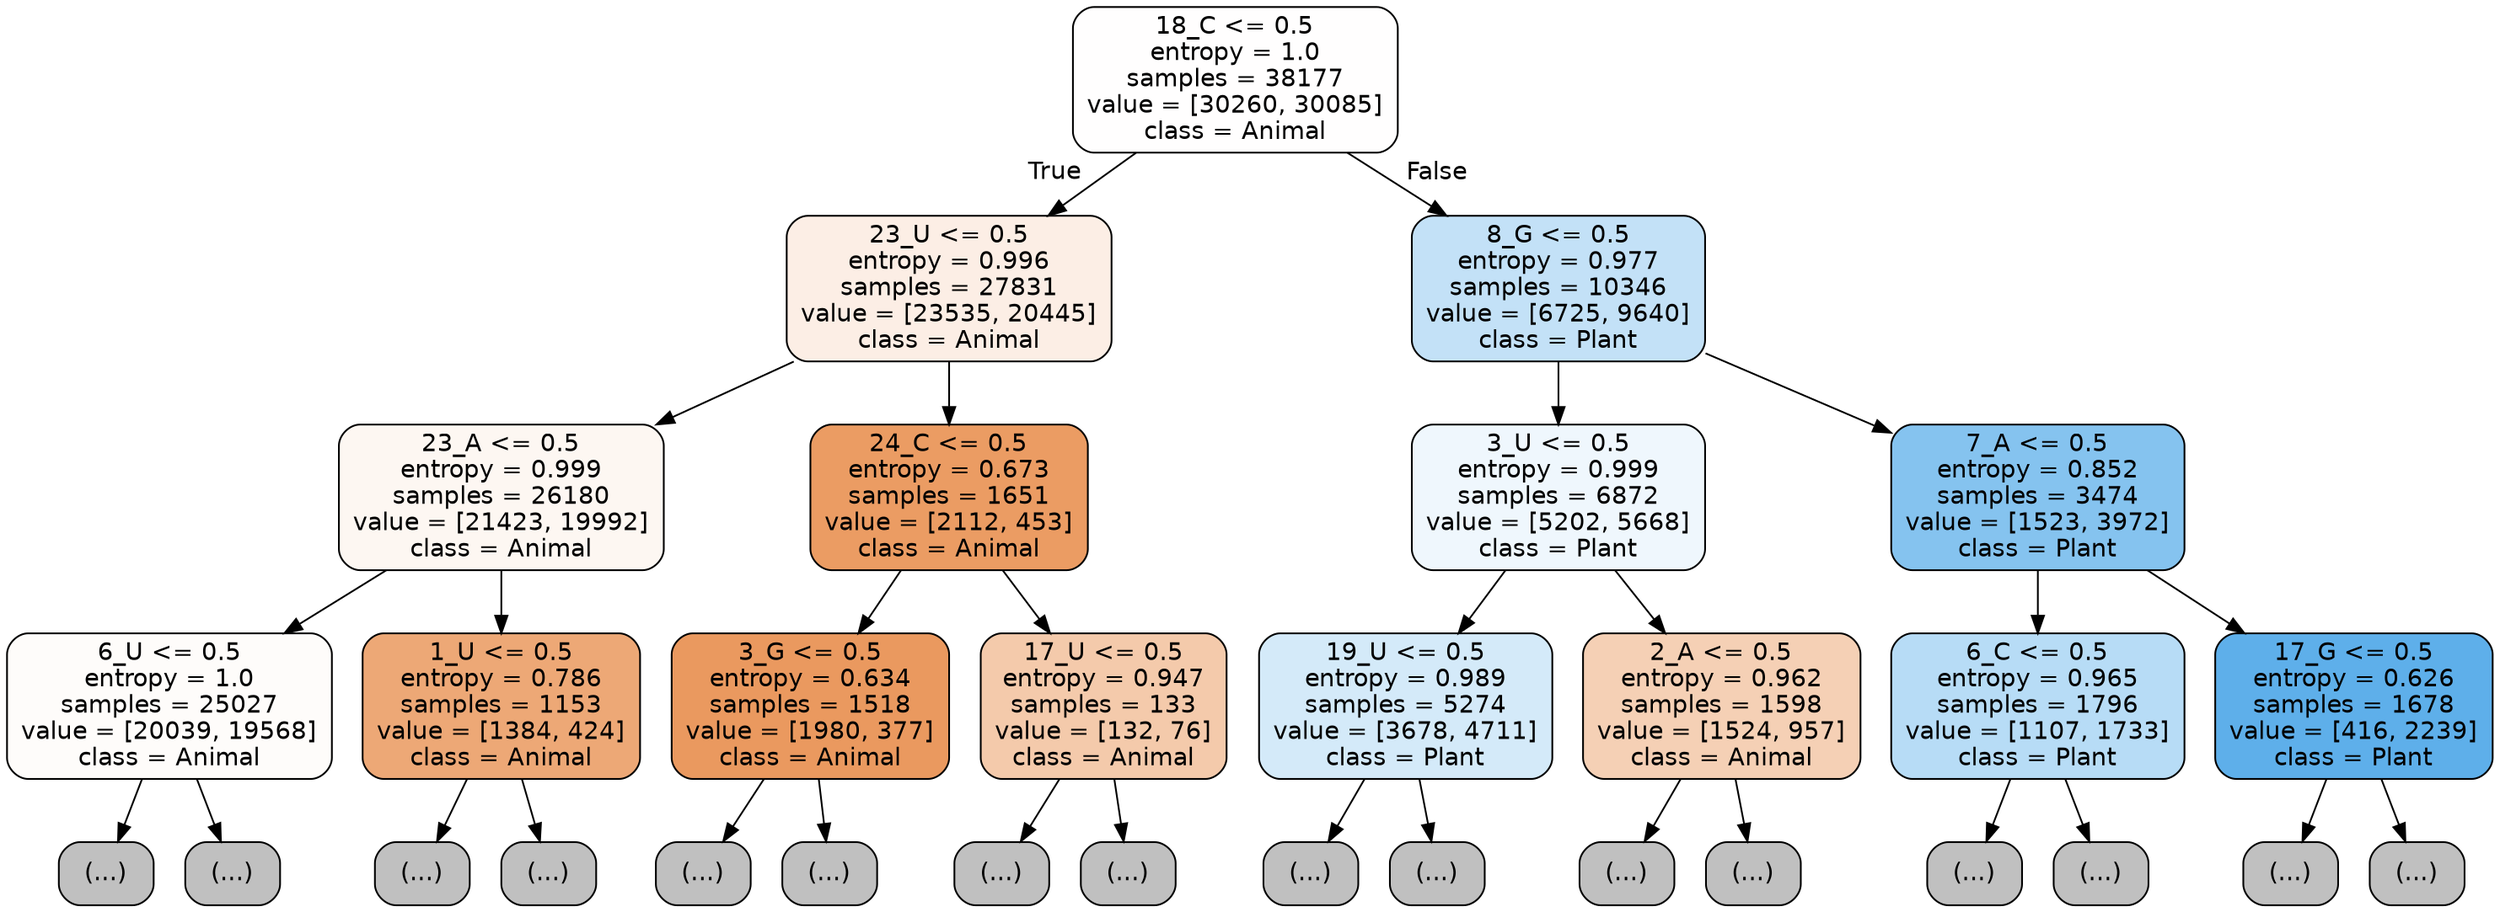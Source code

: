 digraph Tree {
node [shape=box, style="filled, rounded", color="black", fontname="helvetica"] ;
edge [fontname="helvetica"] ;
0 [label="18_C <= 0.5\nentropy = 1.0\nsamples = 38177\nvalue = [30260, 30085]\nclass = Animal", fillcolor="#fffefe"] ;
1 [label="23_U <= 0.5\nentropy = 0.996\nsamples = 27831\nvalue = [23535, 20445]\nclass = Animal", fillcolor="#fceee5"] ;
0 -> 1 [labeldistance=2.5, labelangle=45, headlabel="True"] ;
2 [label="23_A <= 0.5\nentropy = 0.999\nsamples = 26180\nvalue = [21423, 19992]\nclass = Animal", fillcolor="#fdf7f2"] ;
1 -> 2 ;
3 [label="6_U <= 0.5\nentropy = 1.0\nsamples = 25027\nvalue = [20039, 19568]\nclass = Animal", fillcolor="#fefcfa"] ;
2 -> 3 ;
4 [label="(...)", fillcolor="#C0C0C0"] ;
3 -> 4 ;
8647 [label="(...)", fillcolor="#C0C0C0"] ;
3 -> 8647 ;
11778 [label="1_U <= 0.5\nentropy = 0.786\nsamples = 1153\nvalue = [1384, 424]\nclass = Animal", fillcolor="#eda876"] ;
2 -> 11778 ;
11779 [label="(...)", fillcolor="#C0C0C0"] ;
11778 -> 11779 ;
12104 [label="(...)", fillcolor="#C0C0C0"] ;
11778 -> 12104 ;
12371 [label="24_C <= 0.5\nentropy = 0.673\nsamples = 1651\nvalue = [2112, 453]\nclass = Animal", fillcolor="#eb9c63"] ;
1 -> 12371 ;
12372 [label="3_G <= 0.5\nentropy = 0.634\nsamples = 1518\nvalue = [1980, 377]\nclass = Animal", fillcolor="#ea995f"] ;
12371 -> 12372 ;
12373 [label="(...)", fillcolor="#C0C0C0"] ;
12372 -> 12373 ;
12768 [label="(...)", fillcolor="#C0C0C0"] ;
12372 -> 12768 ;
12907 [label="17_U <= 0.5\nentropy = 0.947\nsamples = 133\nvalue = [132, 76]\nclass = Animal", fillcolor="#f4caab"] ;
12371 -> 12907 ;
12908 [label="(...)", fillcolor="#C0C0C0"] ;
12907 -> 12908 ;
12971 [label="(...)", fillcolor="#C0C0C0"] ;
12907 -> 12971 ;
12982 [label="8_G <= 0.5\nentropy = 0.977\nsamples = 10346\nvalue = [6725, 9640]\nclass = Plant", fillcolor="#c3e1f7"] ;
0 -> 12982 [labeldistance=2.5, labelangle=-45, headlabel="False"] ;
12983 [label="3_U <= 0.5\nentropy = 0.999\nsamples = 6872\nvalue = [5202, 5668]\nclass = Plant", fillcolor="#eff7fd"] ;
12982 -> 12983 ;
12984 [label="19_U <= 0.5\nentropy = 0.989\nsamples = 5274\nvalue = [3678, 4711]\nclass = Plant", fillcolor="#d4eaf9"] ;
12983 -> 12984 ;
12985 [label="(...)", fillcolor="#C0C0C0"] ;
12984 -> 12985 ;
14414 [label="(...)", fillcolor="#C0C0C0"] ;
12984 -> 14414 ;
14971 [label="2_A <= 0.5\nentropy = 0.962\nsamples = 1598\nvalue = [1524, 957]\nclass = Animal", fillcolor="#f5d0b5"] ;
12983 -> 14971 ;
14972 [label="(...)", fillcolor="#C0C0C0"] ;
14971 -> 14972 ;
15531 [label="(...)", fillcolor="#C0C0C0"] ;
14971 -> 15531 ;
15692 [label="7_A <= 0.5\nentropy = 0.852\nsamples = 3474\nvalue = [1523, 3972]\nclass = Plant", fillcolor="#85c3ef"] ;
12982 -> 15692 ;
15693 [label="6_C <= 0.5\nentropy = 0.965\nsamples = 1796\nvalue = [1107, 1733]\nclass = Plant", fillcolor="#b7dcf6"] ;
15692 -> 15693 ;
15694 [label="(...)", fillcolor="#C0C0C0"] ;
15693 -> 15694 ;
16245 [label="(...)", fillcolor="#C0C0C0"] ;
15693 -> 16245 ;
16440 [label="17_G <= 0.5\nentropy = 0.626\nsamples = 1678\nvalue = [416, 2239]\nclass = Plant", fillcolor="#5eafea"] ;
15692 -> 16440 ;
16441 [label="(...)", fillcolor="#C0C0C0"] ;
16440 -> 16441 ;
16646 [label="(...)", fillcolor="#C0C0C0"] ;
16440 -> 16646 ;
}